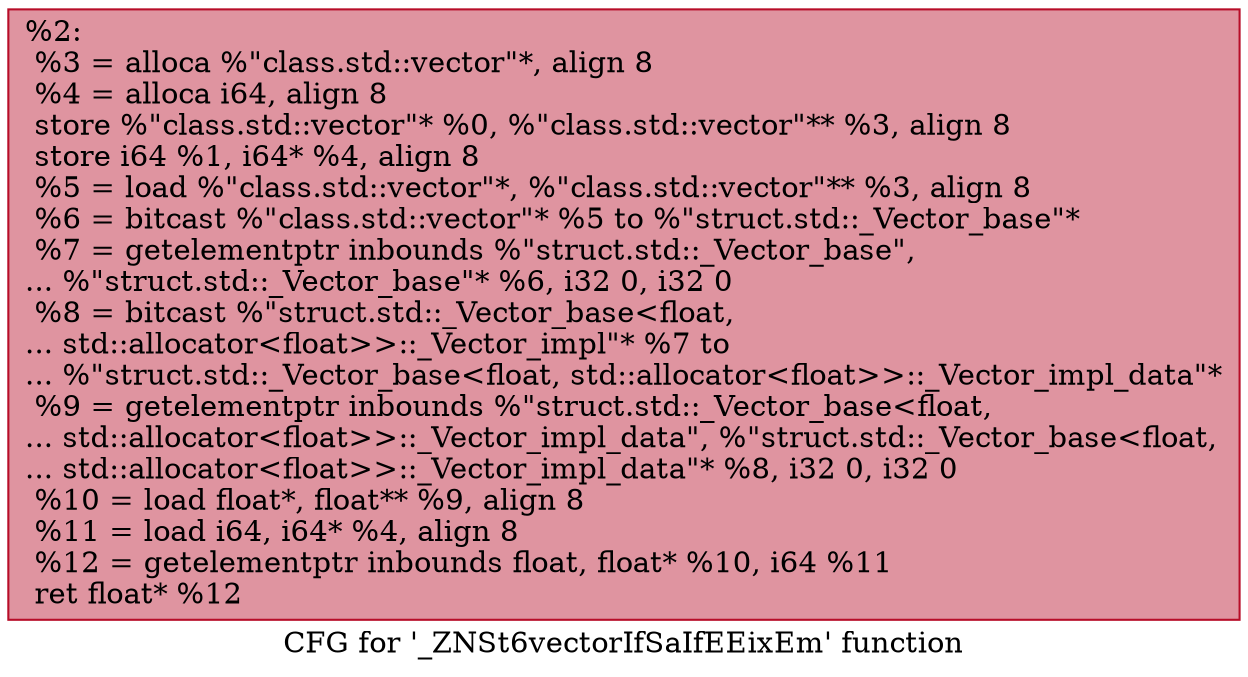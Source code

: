 digraph "CFG for '_ZNSt6vectorIfSaIfEEixEm' function" {
	label="CFG for '_ZNSt6vectorIfSaIfEEixEm' function";

	Node0x56348f2d9d20 [shape=record,color="#b70d28ff", style=filled, fillcolor="#b70d2870",label="{%2:\l  %3 = alloca %\"class.std::vector\"*, align 8\l  %4 = alloca i64, align 8\l  store %\"class.std::vector\"* %0, %\"class.std::vector\"** %3, align 8\l  store i64 %1, i64* %4, align 8\l  %5 = load %\"class.std::vector\"*, %\"class.std::vector\"** %3, align 8\l  %6 = bitcast %\"class.std::vector\"* %5 to %\"struct.std::_Vector_base\"*\l  %7 = getelementptr inbounds %\"struct.std::_Vector_base\",\l... %\"struct.std::_Vector_base\"* %6, i32 0, i32 0\l  %8 = bitcast %\"struct.std::_Vector_base\<float,\l... std::allocator\<float\>\>::_Vector_impl\"* %7 to\l... %\"struct.std::_Vector_base\<float, std::allocator\<float\>\>::_Vector_impl_data\"*\l  %9 = getelementptr inbounds %\"struct.std::_Vector_base\<float,\l... std::allocator\<float\>\>::_Vector_impl_data\", %\"struct.std::_Vector_base\<float,\l... std::allocator\<float\>\>::_Vector_impl_data\"* %8, i32 0, i32 0\l  %10 = load float*, float** %9, align 8\l  %11 = load i64, i64* %4, align 8\l  %12 = getelementptr inbounds float, float* %10, i64 %11\l  ret float* %12\l}"];
}
